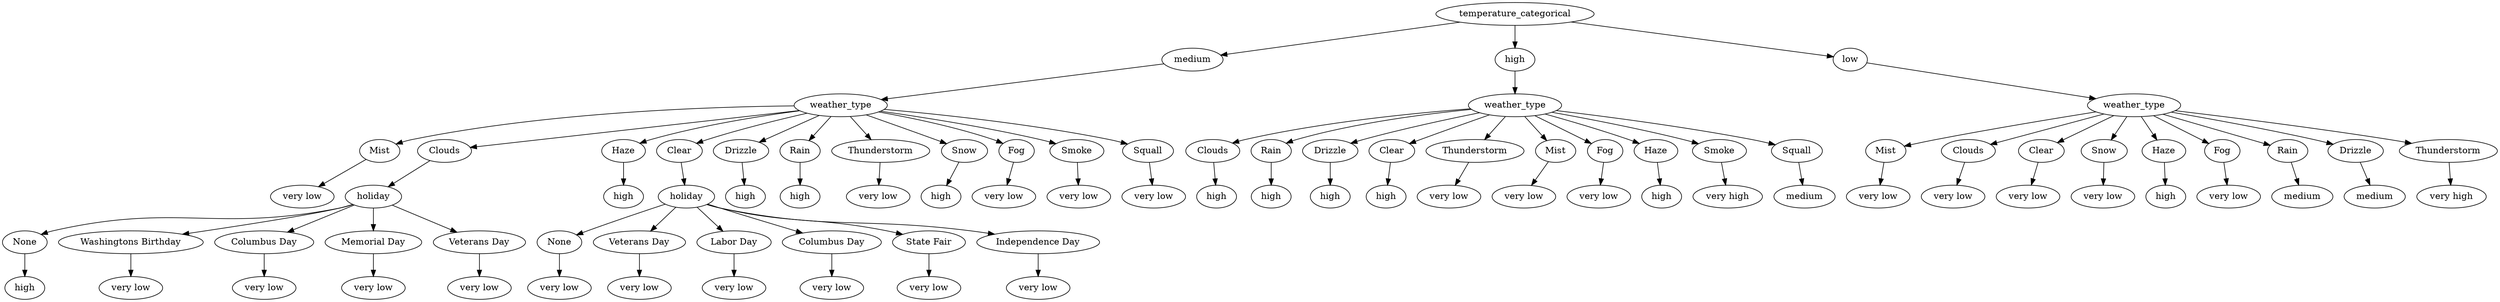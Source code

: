 // Decision Tree
digraph {
	root [label=temperature_categorical]
	0.3809779093579453 [label=medium]
	root -> 0.3809779093579453
	0.021306713340008 [label=weather_type]
	0.3809779093579453 -> 0.021306713340008
	0.15647445142940308 [label=high]
	root -> 0.15647445142940308
	0.25769945988365606 [label=weather_type]
	0.15647445142940308 -> 0.25769945988365606
	0.3360616614298422 [label=low]
	root -> 0.3360616614298422
	0.7680522935768926 [label=weather_type]
	0.3360616614298422 -> 0.7680522935768926
	0.021306713340008 [label=weather_type]
	0.5589971274616455 [label=Mist]
	0.021306713340008 -> 0.5589971274616455
	0.5699598182828346 [label="very low"]
	0.5589971274616455 -> 0.5699598182828346
	0.2217478823125657 [label=Clouds]
	0.021306713340008 -> 0.2217478823125657
	0.870440852563321 [label=holiday]
	0.2217478823125657 -> 0.870440852563321
	0.415141646418719 [label=Haze]
	0.021306713340008 -> 0.415141646418719
	0.6366797921526839 [label=high]
	0.415141646418719 -> 0.6366797921526839
	0.7063725569541021 [label=Clear]
	0.021306713340008 -> 0.7063725569541021
	0.680452876771591 [label=holiday]
	0.7063725569541021 -> 0.680452876771591
	0.4560676684104641 [label=Drizzle]
	0.021306713340008 -> 0.4560676684104641
	0.7095446928807975 [label=high]
	0.4560676684104641 -> 0.7095446928807975
	0.9068990952437891 [label=Rain]
	0.021306713340008 -> 0.9068990952437891
	0.5302362165985665 [label=high]
	0.9068990952437891 -> 0.5302362165985665
	0.28612081969851877 [label=Thunderstorm]
	0.021306713340008 -> 0.28612081969851877
	0.29050973220690113 [label="very low"]
	0.28612081969851877 -> 0.29050973220690113
	0.5310412810970172 [label=Snow]
	0.021306713340008 -> 0.5310412810970172
	0.68029826316216 [label=high]
	0.5310412810970172 -> 0.68029826316216
	0.8631768364359071 [label=Fog]
	0.021306713340008 -> 0.8631768364359071
	0.769983157877769 [label="very low"]
	0.8631768364359071 -> 0.769983157877769
	0.1451314596895863 [label=Smoke]
	0.021306713340008 -> 0.1451314596895863
	0.4221381345231009 [label="very low"]
	0.1451314596895863 -> 0.4221381345231009
	0.9105215361882553 [label=Squall]
	0.021306713340008 -> 0.9105215361882553
	0.7936285813442508 [label="very low"]
	0.9105215361882553 -> 0.7936285813442508
	0.25769945988365606 [label=weather_type]
	0.48800600269268934 [label=Clouds]
	0.25769945988365606 -> 0.48800600269268934
	0.05318001015361429 [label=high]
	0.48800600269268934 -> 0.05318001015361429
	0.9781282504366541 [label=Rain]
	0.25769945988365606 -> 0.9781282504366541
	0.28554419576540946 [label=high]
	0.9781282504366541 -> 0.28554419576540946
	0.49571193221692755 [label=Drizzle]
	0.25769945988365606 -> 0.49571193221692755
	0.3810178734529981 [label=high]
	0.49571193221692755 -> 0.3810178734529981
	0.9339071484524512 [label=Clear]
	0.25769945988365606 -> 0.9339071484524512
	0.15391059971182297 [label=high]
	0.9339071484524512 -> 0.15391059971182297
	0.7210822401178819 [label=Thunderstorm]
	0.25769945988365606 -> 0.7210822401178819
	0.9884792746541988 [label="very low"]
	0.7210822401178819 -> 0.9884792746541988
	0.24819115192886088 [label=Mist]
	0.25769945988365606 -> 0.24819115192886088
	0.7712622464276807 [label="very low"]
	0.24819115192886088 -> 0.7712622464276807
	0.9784718315832921 [label=Fog]
	0.25769945988365606 -> 0.9784718315832921
	0.09720249619681365 [label="very low"]
	0.9784718315832921 -> 0.09720249619681365
	0.9903476922108561 [label=Haze]
	0.25769945988365606 -> 0.9903476922108561
	0.6348891764433853 [label=high]
	0.9903476922108561 -> 0.6348891764433853
	0.008338531931188164 [label=Smoke]
	0.25769945988365606 -> 0.008338531931188164
	0.27656798993297793 [label="very high"]
	0.008338531931188164 -> 0.27656798993297793
	0.33800213483620367 [label=Squall]
	0.25769945988365606 -> 0.33800213483620367
	0.1759023114587609 [label=medium]
	0.33800213483620367 -> 0.1759023114587609
	0.7680522935768926 [label=weather_type]
	0.7372616867436153 [label=Mist]
	0.7680522935768926 -> 0.7372616867436153
	0.3491104362998425 [label="very low"]
	0.7372616867436153 -> 0.3491104362998425
	0.6359011633038533 [label=Clouds]
	0.7680522935768926 -> 0.6359011633038533
	0.8401260000748316 [label="very low"]
	0.6359011633038533 -> 0.8401260000748316
	0.2248891479375721 [label=Clear]
	0.7680522935768926 -> 0.2248891479375721
	0.3128644978403059 [label="very low"]
	0.2248891479375721 -> 0.3128644978403059
	0.19453226328844408 [label=Snow]
	0.7680522935768926 -> 0.19453226328844408
	0.3005480557352034 [label="very low"]
	0.19453226328844408 -> 0.3005480557352034
	0.7759066543740591 [label=Haze]
	0.7680522935768926 -> 0.7759066543740591
	0.3564463226416318 [label=high]
	0.7759066543740591 -> 0.3564463226416318
	0.9906390356882074 [label=Fog]
	0.7680522935768926 -> 0.9906390356882074
	0.09910166676376708 [label="very low"]
	0.9906390356882074 -> 0.09910166676376708
	0.7828283186405405 [label=Rain]
	0.7680522935768926 -> 0.7828283186405405
	0.48877503536518196 [label=medium]
	0.7828283186405405 -> 0.48877503536518196
	0.2504561992064943 [label=Drizzle]
	0.7680522935768926 -> 0.2504561992064943
	0.3917684757275768 [label=medium]
	0.2504561992064943 -> 0.3917684757275768
	0.2485382728365153 [label=Thunderstorm]
	0.7680522935768926 -> 0.2485382728365153
	0.2248252526978164 [label="very high"]
	0.2485382728365153 -> 0.2248252526978164
	0.870440852563321 [label=holiday]
	0.7641280543871326 [label=None]
	0.870440852563321 -> 0.7641280543871326
	0.12730023568593296 [label=high]
	0.7641280543871326 -> 0.12730023568593296
	0.36278878625032385 [label="Washingtons Birthday"]
	0.870440852563321 -> 0.36278878625032385
	0.5923811554617613 [label="very low"]
	0.36278878625032385 -> 0.5923811554617613
	0.3205064501665359 [label="Columbus Day"]
	0.870440852563321 -> 0.3205064501665359
	0.32797331425158127 [label="very low"]
	0.3205064501665359 -> 0.32797331425158127
	0.37451901546285404 [label="Memorial Day"]
	0.870440852563321 -> 0.37451901546285404
	0.8030120889352745 [label="very low"]
	0.37451901546285404 -> 0.8030120889352745
	0.8391301405902966 [label="Veterans Day"]
	0.870440852563321 -> 0.8391301405902966
	0.9901786521320691 [label="very low"]
	0.8391301405902966 -> 0.9901786521320691
	0.680452876771591 [label=holiday]
	0.45955325233619027 [label=None]
	0.680452876771591 -> 0.45955325233619027
	0.9280573335382616 [label="very low"]
	0.45955325233619027 -> 0.9280573335382616
	0.9659919029615586 [label="Veterans Day"]
	0.680452876771591 -> 0.9659919029615586
	0.14008849069753349 [label="very low"]
	0.9659919029615586 -> 0.14008849069753349
	0.9945876842529329 [label="Labor Day"]
	0.680452876771591 -> 0.9945876842529329
	0.7465309632325354 [label="very low"]
	0.9945876842529329 -> 0.7465309632325354
	0.15536821822145386 [label="Columbus Day"]
	0.680452876771591 -> 0.15536821822145386
	0.15390126709247964 [label="very low"]
	0.15536821822145386 -> 0.15390126709247964
	0.14940360074538095 [label="State Fair"]
	0.680452876771591 -> 0.14940360074538095
	0.63333244659563 [label="very low"]
	0.14940360074538095 -> 0.63333244659563
	0.9160510294995757 [label="Independence Day"]
	0.680452876771591 -> 0.9160510294995757
	0.6875650838903924 [label="very low"]
	0.9160510294995757 -> 0.6875650838903924
}
